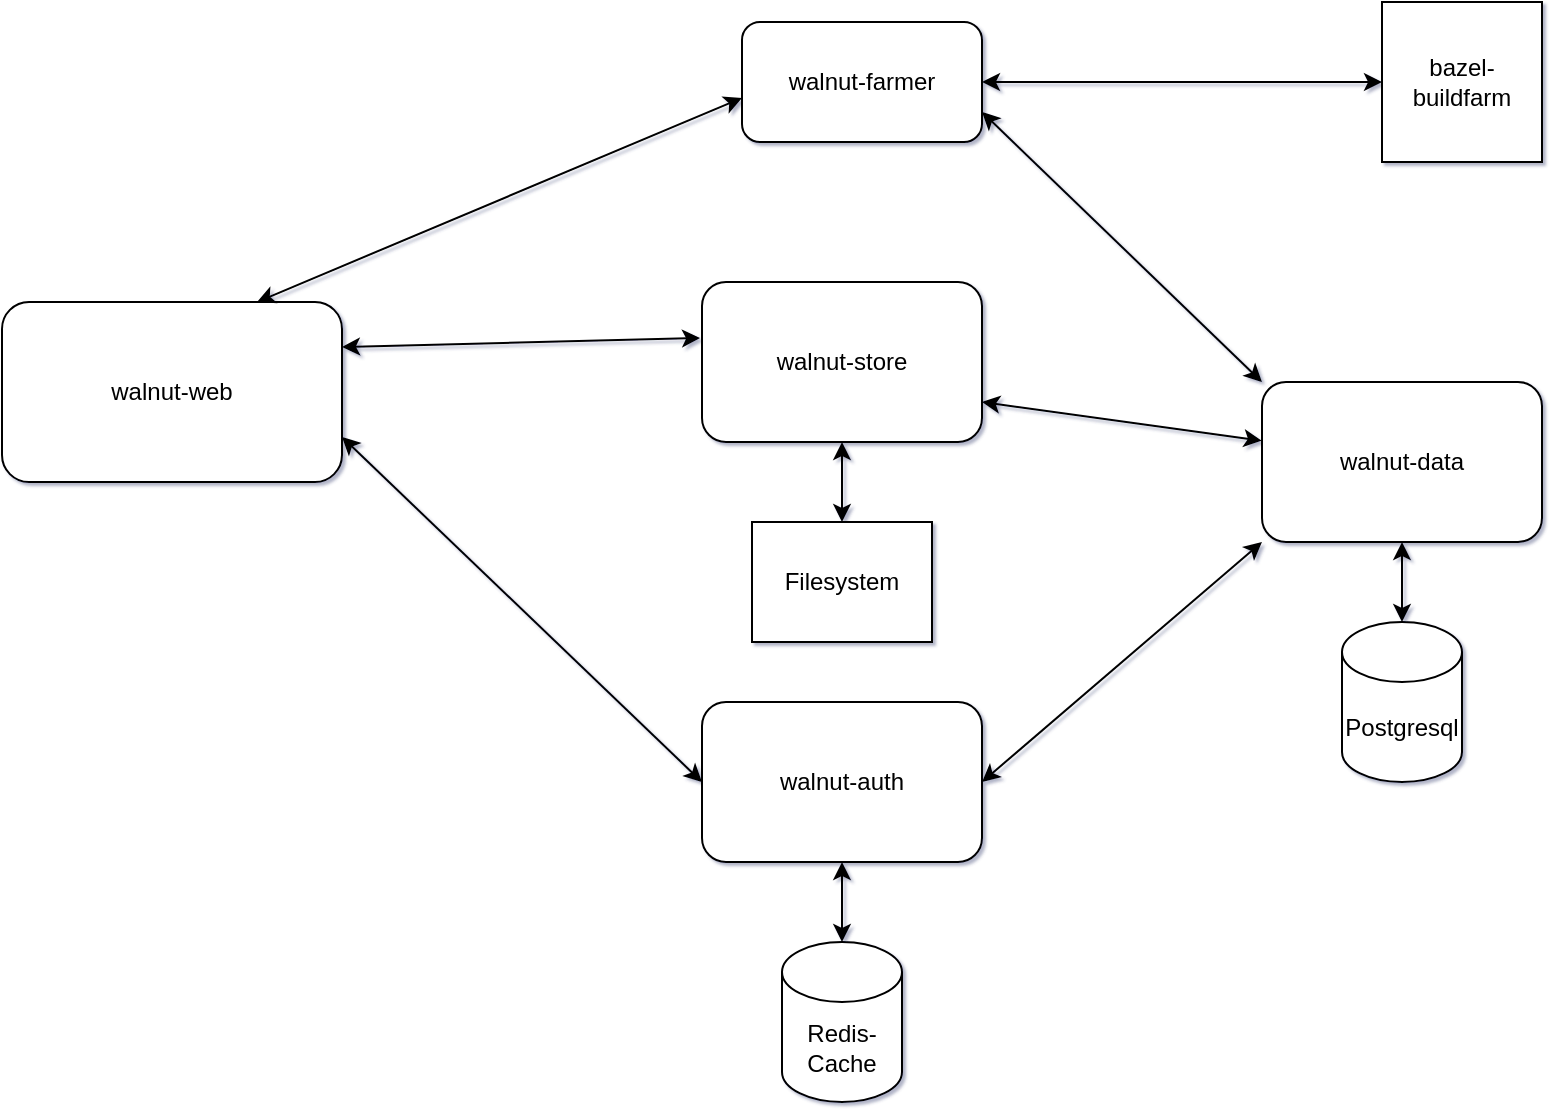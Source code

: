 <mxfile version="20.3.0" type="device"><diagram id="tHIEaHTdP3NbeUdDA88R" name="Page-1"><mxGraphModel dx="969" dy="564" grid="1" gridSize="20" guides="1" tooltips="1" connect="1" arrows="1" fold="1" page="1" pageScale="1" pageWidth="827" pageHeight="1169" background="none" math="0" shadow="1"><root><mxCell id="0"/><mxCell id="1" parent="0"/><mxCell id="Rf0LiS1TcCM8F19_IiI5-1" value="walnut-web" style="rounded=1;whiteSpace=wrap;html=1;" parent="1" vertex="1"><mxGeometry x="230" y="240" width="170" height="90" as="geometry"/></mxCell><mxCell id="Rf0LiS1TcCM8F19_IiI5-7" value="" style="endArrow=classic;startArrow=classic;html=1;rounded=0;entryX=0.5;entryY=0;entryDx=0;entryDy=0;entryPerimeter=0;" parent="1" source="Rf0LiS1TcCM8F19_IiI5-11" target="Rf0LiS1TcCM8F19_IiI5-10" edge="1"><mxGeometry width="50" height="50" relative="1" as="geometry"><mxPoint x="400" y="220" as="sourcePoint"/><mxPoint x="360" y="360" as="targetPoint"/></mxGeometry></mxCell><mxCell id="Rf0LiS1TcCM8F19_IiI5-10" value="Redis-Cache" style="shape=cylinder3;whiteSpace=wrap;html=1;boundedLbl=1;backgroundOutline=1;size=15;" parent="1" vertex="1"><mxGeometry x="620" y="560" width="60" height="80" as="geometry"/></mxCell><mxCell id="Rf0LiS1TcCM8F19_IiI5-11" value="walnut-auth" style="rounded=1;whiteSpace=wrap;html=1;" parent="1" vertex="1"><mxGeometry x="580" y="440" width="140" height="80" as="geometry"/></mxCell><mxCell id="Rf0LiS1TcCM8F19_IiI5-12" value="" style="endArrow=classic;startArrow=classic;html=1;rounded=0;entryX=0;entryY=0.5;entryDx=0;entryDy=0;exitX=1;exitY=0.75;exitDx=0;exitDy=0;" parent="1" source="Rf0LiS1TcCM8F19_IiI5-1" target="Rf0LiS1TcCM8F19_IiI5-11" edge="1"><mxGeometry width="50" height="50" relative="1" as="geometry"><mxPoint x="430" y="290" as="sourcePoint"/><mxPoint x="480" y="240" as="targetPoint"/></mxGeometry></mxCell><mxCell id="Rf0LiS1TcCM8F19_IiI5-14" value="Postgresql" style="shape=cylinder3;whiteSpace=wrap;html=1;boundedLbl=1;backgroundOutline=1;size=15;" parent="1" vertex="1"><mxGeometry x="900" y="400" width="60" height="80" as="geometry"/></mxCell><mxCell id="Rf0LiS1TcCM8F19_IiI5-15" value="walnut-farmer" style="rounded=1;whiteSpace=wrap;html=1;" parent="1" vertex="1"><mxGeometry x="600" y="100" width="120" height="60" as="geometry"/></mxCell><mxCell id="Rf0LiS1TcCM8F19_IiI5-16" value="" style="endArrow=classic;startArrow=classic;html=1;rounded=0;entryX=0;entryY=0.633;entryDx=0;entryDy=0;exitX=0.75;exitY=0;exitDx=0;exitDy=0;entryPerimeter=0;" parent="1" source="Rf0LiS1TcCM8F19_IiI5-1" target="Rf0LiS1TcCM8F19_IiI5-15" edge="1"><mxGeometry width="50" height="50" relative="1" as="geometry"><mxPoint x="380" y="140" as="sourcePoint"/><mxPoint x="490" y="175" as="targetPoint"/></mxGeometry></mxCell><mxCell id="Rf0LiS1TcCM8F19_IiI5-17" value="bazel-buildfarm" style="whiteSpace=wrap;html=1;aspect=fixed;" parent="1" vertex="1"><mxGeometry x="920" y="90" width="80" height="80" as="geometry"/></mxCell><mxCell id="Rf0LiS1TcCM8F19_IiI5-18" value="" style="endArrow=classic;startArrow=classic;html=1;rounded=0;entryX=0;entryY=0.5;entryDx=0;entryDy=0;exitX=1;exitY=0.5;exitDx=0;exitDy=0;" parent="1" source="Rf0LiS1TcCM8F19_IiI5-15" target="Rf0LiS1TcCM8F19_IiI5-17" edge="1"><mxGeometry width="50" height="50" relative="1" as="geometry"><mxPoint x="640" y="220" as="sourcePoint"/><mxPoint x="690" y="170" as="targetPoint"/></mxGeometry></mxCell><mxCell id="Rf0LiS1TcCM8F19_IiI5-20" value="walnut-store" style="rounded=1;whiteSpace=wrap;html=1;" parent="1" vertex="1"><mxGeometry x="580" y="230" width="140" height="80" as="geometry"/></mxCell><mxCell id="Rf0LiS1TcCM8F19_IiI5-23" value="" style="endArrow=classic;startArrow=classic;html=1;rounded=0;exitX=0.5;exitY=1;exitDx=0;exitDy=0;entryX=0.5;entryY=0;entryDx=0;entryDy=0;" parent="1" source="Rf0LiS1TcCM8F19_IiI5-20" target="Rf0LiS1TcCM8F19_IiI5-25" edge="1"><mxGeometry width="50" height="50" relative="1" as="geometry"><mxPoint x="650" y="570" as="sourcePoint"/><mxPoint x="738.999" y="491.024" as="targetPoint"/></mxGeometry></mxCell><mxCell id="Rf0LiS1TcCM8F19_IiI5-25" value="Filesystem" style="rounded=0;whiteSpace=wrap;html=1;" parent="1" vertex="1"><mxGeometry x="605" y="350" width="90" height="60" as="geometry"/></mxCell><mxCell id="szHViyi7F7hbkF1ccxlu-1" value="walnut-data" style="rounded=1;whiteSpace=wrap;html=1;" vertex="1" parent="1"><mxGeometry x="860" y="280" width="140" height="80" as="geometry"/></mxCell><mxCell id="szHViyi7F7hbkF1ccxlu-3" value="" style="endArrow=classic;startArrow=classic;html=1;rounded=0;entryX=-0.007;entryY=0.35;entryDx=0;entryDy=0;exitX=1;exitY=0.25;exitDx=0;exitDy=0;entryPerimeter=0;" edge="1" parent="1" source="Rf0LiS1TcCM8F19_IiI5-1" target="Rf0LiS1TcCM8F19_IiI5-20"><mxGeometry width="50" height="50" relative="1" as="geometry"><mxPoint x="367.5" y="230" as="sourcePoint"/><mxPoint x="620" y="147.98" as="targetPoint"/></mxGeometry></mxCell><mxCell id="szHViyi7F7hbkF1ccxlu-5" value="" style="endArrow=classic;startArrow=classic;html=1;rounded=0;exitX=0.5;exitY=1;exitDx=0;exitDy=0;entryX=0.5;entryY=0;entryDx=0;entryDy=0;entryPerimeter=0;" edge="1" parent="1" source="szHViyi7F7hbkF1ccxlu-1" target="Rf0LiS1TcCM8F19_IiI5-14"><mxGeometry width="50" height="50" relative="1" as="geometry"><mxPoint x="760" y="240" as="sourcePoint"/><mxPoint x="940" y="240" as="targetPoint"/></mxGeometry></mxCell><mxCell id="szHViyi7F7hbkF1ccxlu-6" value="" style="endArrow=classic;startArrow=classic;html=1;rounded=0;entryX=0;entryY=1;entryDx=0;entryDy=0;exitX=1;exitY=0.5;exitDx=0;exitDy=0;" edge="1" parent="1" source="Rf0LiS1TcCM8F19_IiI5-11" target="szHViyi7F7hbkF1ccxlu-1"><mxGeometry width="50" height="50" relative="1" as="geometry"><mxPoint x="420.0" y="307.5" as="sourcePoint"/><mxPoint x="580.0" y="440" as="targetPoint"/></mxGeometry></mxCell><mxCell id="szHViyi7F7hbkF1ccxlu-7" value="" style="endArrow=classic;startArrow=classic;html=1;rounded=0;entryX=-0.001;entryY=0.367;entryDx=0;entryDy=0;exitX=1;exitY=0.75;exitDx=0;exitDy=0;entryPerimeter=0;" edge="1" parent="1" source="Rf0LiS1TcCM8F19_IiI5-20" target="szHViyi7F7hbkF1ccxlu-1"><mxGeometry width="50" height="50" relative="1" as="geometry"><mxPoint x="700" y="330" as="sourcePoint"/><mxPoint x="780" y="250" as="targetPoint"/></mxGeometry></mxCell><mxCell id="szHViyi7F7hbkF1ccxlu-8" value="" style="endArrow=classic;startArrow=classic;html=1;rounded=0;entryX=0;entryY=0;entryDx=0;entryDy=0;exitX=1;exitY=0.75;exitDx=0;exitDy=0;" edge="1" parent="1" source="Rf0LiS1TcCM8F19_IiI5-15" target="szHViyi7F7hbkF1ccxlu-1"><mxGeometry width="50" height="50" relative="1" as="geometry"><mxPoint x="720" y="270" as="sourcePoint"/><mxPoint x="799.86" y="349.36" as="targetPoint"/></mxGeometry></mxCell></root></mxGraphModel></diagram></mxfile>